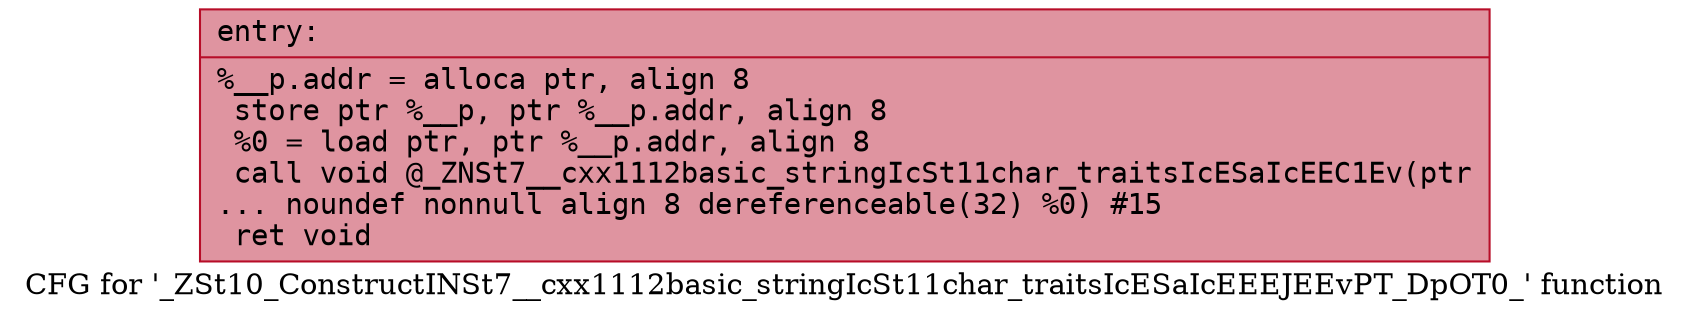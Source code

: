 digraph "CFG for '_ZSt10_ConstructINSt7__cxx1112basic_stringIcSt11char_traitsIcESaIcEEEJEEvPT_DpOT0_' function" {
	label="CFG for '_ZSt10_ConstructINSt7__cxx1112basic_stringIcSt11char_traitsIcESaIcEEEJEEvPT_DpOT0_' function";

	Node0x55bd40626db0 [shape=record,color="#b70d28ff", style=filled, fillcolor="#b70d2870" fontname="Courier",label="{entry:\l|  %__p.addr = alloca ptr, align 8\l  store ptr %__p, ptr %__p.addr, align 8\l  %0 = load ptr, ptr %__p.addr, align 8\l  call void @_ZNSt7__cxx1112basic_stringIcSt11char_traitsIcESaIcEEC1Ev(ptr\l... noundef nonnull align 8 dereferenceable(32) %0) #15\l  ret void\l}"];
}

